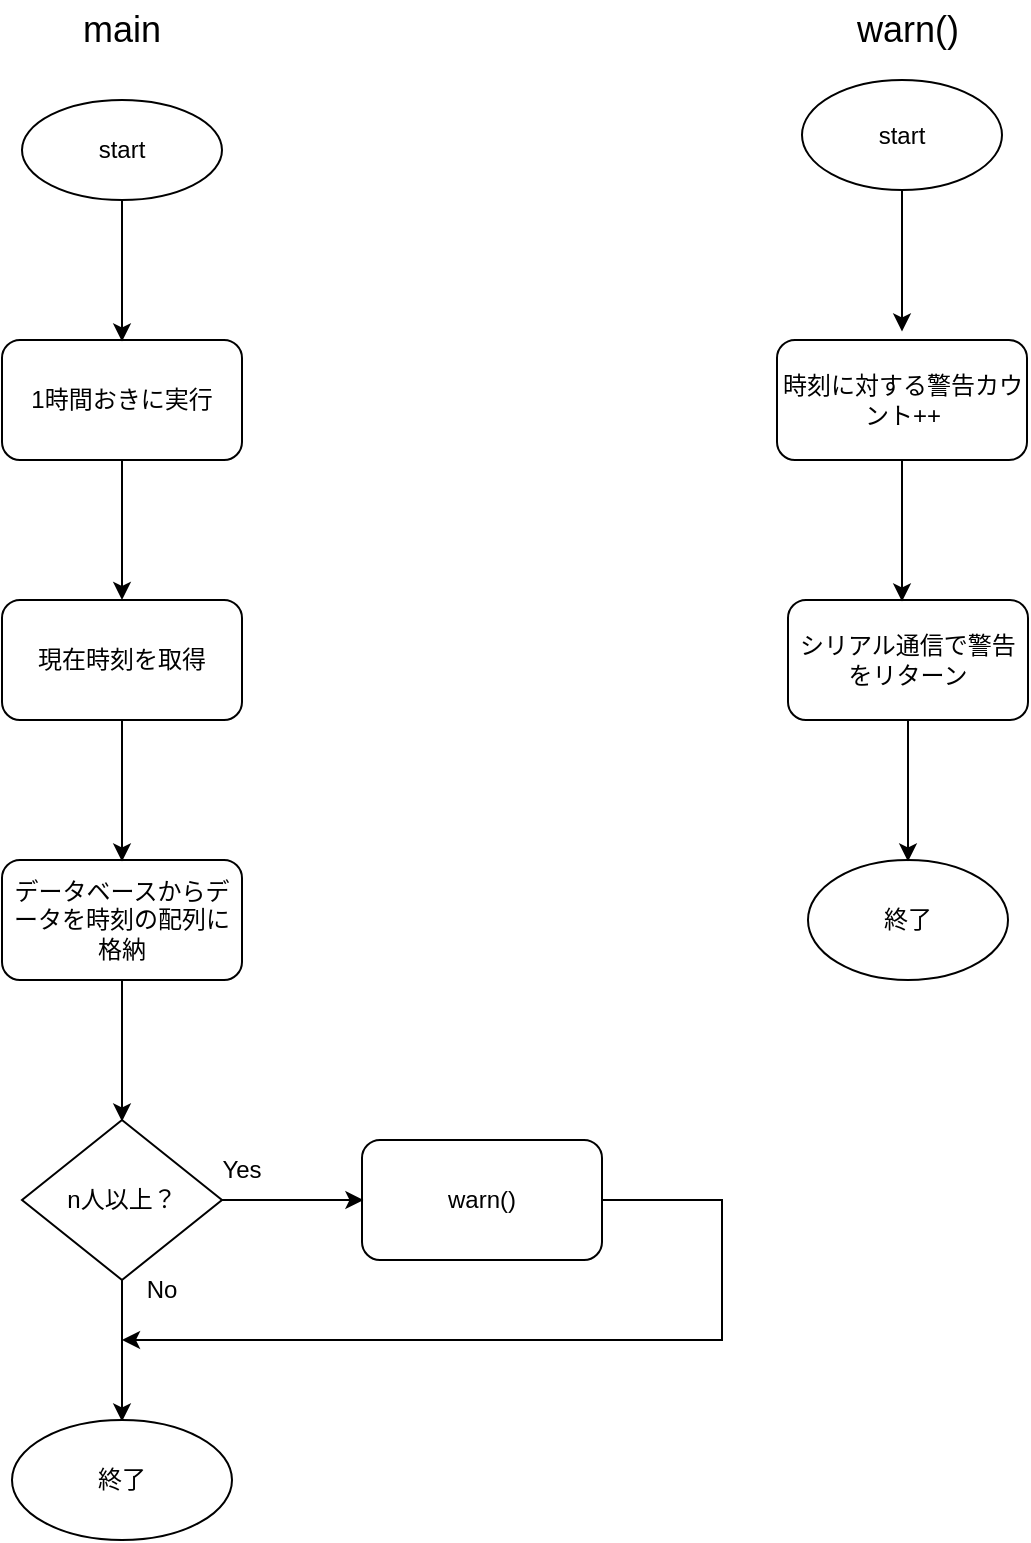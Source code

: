 <mxfile version="15.6.8" type="device"><diagram id="C5RBs43oDa-KdzZeNtuy" name="Page-1"><mxGraphModel dx="1038" dy="585" grid="1" gridSize="10" guides="1" tooltips="1" connect="1" arrows="1" fold="1" page="1" pageScale="1" pageWidth="827" pageHeight="1169" math="0" shadow="0"><root><mxCell id="WIyWlLk6GJQsqaUBKTNV-0"/><mxCell id="WIyWlLk6GJQsqaUBKTNV-1" parent="WIyWlLk6GJQsqaUBKTNV-0"/><mxCell id="sHsBMQPwD-Rj-pB-ToWE-0" value="start" style="ellipse;whiteSpace=wrap;html=1;" vertex="1" parent="WIyWlLk6GJQsqaUBKTNV-1"><mxGeometry x="170" y="80" width="100" height="50" as="geometry"/></mxCell><mxCell id="sHsBMQPwD-Rj-pB-ToWE-2" value="1時間おきに実行" style="rounded=1;whiteSpace=wrap;html=1;" vertex="1" parent="WIyWlLk6GJQsqaUBKTNV-1"><mxGeometry x="160" y="200" width="120" height="60" as="geometry"/></mxCell><mxCell id="sHsBMQPwD-Rj-pB-ToWE-4" value="現在時刻を取得" style="rounded=1;whiteSpace=wrap;html=1;" vertex="1" parent="WIyWlLk6GJQsqaUBKTNV-1"><mxGeometry x="160" y="330" width="120" height="60" as="geometry"/></mxCell><mxCell id="sHsBMQPwD-Rj-pB-ToWE-6" value="" style="endArrow=classic;html=1;rounded=0;entryX=0.5;entryY=0;entryDx=0;entryDy=0;" edge="1" parent="WIyWlLk6GJQsqaUBKTNV-1" source="sHsBMQPwD-Rj-pB-ToWE-2" target="sHsBMQPwD-Rj-pB-ToWE-4"><mxGeometry width="50" height="50" relative="1" as="geometry"><mxPoint x="220" y="290" as="sourcePoint"/><mxPoint x="220" y="320" as="targetPoint"/></mxGeometry></mxCell><mxCell id="sHsBMQPwD-Rj-pB-ToWE-7" value="" style="endArrow=classic;html=1;rounded=0;exitX=0.5;exitY=1;exitDx=0;exitDy=0;" edge="1" parent="WIyWlLk6GJQsqaUBKTNV-1" source="sHsBMQPwD-Rj-pB-ToWE-0"><mxGeometry width="50" height="50" relative="1" as="geometry"><mxPoint x="220" y="150" as="sourcePoint"/><mxPoint x="220" y="200.711" as="targetPoint"/></mxGeometry></mxCell><mxCell id="sHsBMQPwD-Rj-pB-ToWE-10" value="データベースからデータを時刻の配列に格納" style="rounded=1;whiteSpace=wrap;html=1;" vertex="1" parent="WIyWlLk6GJQsqaUBKTNV-1"><mxGeometry x="160" y="460" width="120" height="60" as="geometry"/></mxCell><mxCell id="sHsBMQPwD-Rj-pB-ToWE-12" value="" style="endArrow=classic;html=1;rounded=0;" edge="1" parent="WIyWlLk6GJQsqaUBKTNV-1" source="sHsBMQPwD-Rj-pB-ToWE-4"><mxGeometry width="50" height="50" relative="1" as="geometry"><mxPoint x="220" y="440" as="sourcePoint"/><mxPoint x="220" y="460.711" as="targetPoint"/></mxGeometry></mxCell><mxCell id="sHsBMQPwD-Rj-pB-ToWE-13" value="n人以上？" style="rhombus;whiteSpace=wrap;html=1;" vertex="1" parent="WIyWlLk6GJQsqaUBKTNV-1"><mxGeometry x="170" y="590" width="100" height="80" as="geometry"/></mxCell><mxCell id="sHsBMQPwD-Rj-pB-ToWE-14" value="" style="endArrow=classic;html=1;rounded=0;" edge="1" parent="WIyWlLk6GJQsqaUBKTNV-1" source="sHsBMQPwD-Rj-pB-ToWE-10"><mxGeometry width="50" height="50" relative="1" as="geometry"><mxPoint x="220" y="570" as="sourcePoint"/><mxPoint x="220" y="590.711" as="targetPoint"/></mxGeometry></mxCell><mxCell id="sHsBMQPwD-Rj-pB-ToWE-16" value="warn()" style="rounded=1;whiteSpace=wrap;html=1;" vertex="1" parent="WIyWlLk6GJQsqaUBKTNV-1"><mxGeometry x="340" y="600" width="120" height="60" as="geometry"/></mxCell><mxCell id="sHsBMQPwD-Rj-pB-ToWE-17" value="" style="endArrow=classic;html=1;rounded=0;" edge="1" parent="WIyWlLk6GJQsqaUBKTNV-1" source="sHsBMQPwD-Rj-pB-ToWE-13"><mxGeometry width="50" height="50" relative="1" as="geometry"><mxPoint x="270" y="680" as="sourcePoint"/><mxPoint x="340.711" y="630" as="targetPoint"/></mxGeometry></mxCell><mxCell id="sHsBMQPwD-Rj-pB-ToWE-18" value="start" style="ellipse;whiteSpace=wrap;html=1;" vertex="1" parent="WIyWlLk6GJQsqaUBKTNV-1"><mxGeometry x="560" y="70" width="100" height="55" as="geometry"/></mxCell><mxCell id="sHsBMQPwD-Rj-pB-ToWE-19" value="時刻に対する警告カウント++" style="rounded=1;whiteSpace=wrap;html=1;" vertex="1" parent="WIyWlLk6GJQsqaUBKTNV-1"><mxGeometry x="547.5" y="200" width="125" height="60" as="geometry"/></mxCell><mxCell id="sHsBMQPwD-Rj-pB-ToWE-20" value="シリアル通信で警告をリターン" style="rounded=1;whiteSpace=wrap;html=1;" vertex="1" parent="WIyWlLk6GJQsqaUBKTNV-1"><mxGeometry x="553" y="330" width="120" height="60" as="geometry"/></mxCell><mxCell id="sHsBMQPwD-Rj-pB-ToWE-21" value="" style="endArrow=classic;html=1;rounded=0;" edge="1" parent="WIyWlLk6GJQsqaUBKTNV-1" source="sHsBMQPwD-Rj-pB-ToWE-18"><mxGeometry width="50" height="50" relative="1" as="geometry"><mxPoint x="610" y="175" as="sourcePoint"/><mxPoint x="610" y="195.711" as="targetPoint"/></mxGeometry></mxCell><mxCell id="sHsBMQPwD-Rj-pB-ToWE-22" value="" style="endArrow=classic;html=1;rounded=0;" edge="1" parent="WIyWlLk6GJQsqaUBKTNV-1" source="sHsBMQPwD-Rj-pB-ToWE-19"><mxGeometry width="50" height="50" relative="1" as="geometry"><mxPoint x="610" y="310" as="sourcePoint"/><mxPoint x="610" y="330.711" as="targetPoint"/></mxGeometry></mxCell><mxCell id="sHsBMQPwD-Rj-pB-ToWE-23" value="終了" style="ellipse;whiteSpace=wrap;html=1;" vertex="1" parent="WIyWlLk6GJQsqaUBKTNV-1"><mxGeometry x="563" y="460" width="100" height="60" as="geometry"/></mxCell><mxCell id="sHsBMQPwD-Rj-pB-ToWE-24" value="" style="endArrow=classic;html=1;rounded=0;" edge="1" parent="WIyWlLk6GJQsqaUBKTNV-1" source="sHsBMQPwD-Rj-pB-ToWE-20"><mxGeometry width="50" height="50" relative="1" as="geometry"><mxPoint x="613" y="440" as="sourcePoint"/><mxPoint x="613" y="460.711" as="targetPoint"/></mxGeometry></mxCell><mxCell id="sHsBMQPwD-Rj-pB-ToWE-26" value="" style="endArrow=classic;html=1;rounded=0;" edge="1" parent="WIyWlLk6GJQsqaUBKTNV-1" source="sHsBMQPwD-Rj-pB-ToWE-13"><mxGeometry width="50" height="50" relative="1" as="geometry"><mxPoint x="220" y="720" as="sourcePoint"/><mxPoint x="220" y="740.711" as="targetPoint"/></mxGeometry></mxCell><mxCell id="sHsBMQPwD-Rj-pB-ToWE-31" value="&lt;font style=&quot;font-size: 18px&quot;&gt;main&lt;/font&gt;" style="text;html=1;strokeColor=none;fillColor=none;align=center;verticalAlign=middle;whiteSpace=wrap;rounded=0;" vertex="1" parent="WIyWlLk6GJQsqaUBKTNV-1"><mxGeometry x="190" y="30" width="60" height="30" as="geometry"/></mxCell><mxCell id="sHsBMQPwD-Rj-pB-ToWE-32" value="warn()" style="text;html=1;strokeColor=none;fillColor=none;align=center;verticalAlign=middle;whiteSpace=wrap;rounded=0;fontSize=18;" vertex="1" parent="WIyWlLk6GJQsqaUBKTNV-1"><mxGeometry x="583" y="30" width="60" height="30" as="geometry"/></mxCell><mxCell id="sHsBMQPwD-Rj-pB-ToWE-33" value="" style="endArrow=classic;html=1;rounded=0;fontSize=18;exitX=1;exitY=0.5;exitDx=0;exitDy=0;" edge="1" parent="WIyWlLk6GJQsqaUBKTNV-1" source="sHsBMQPwD-Rj-pB-ToWE-16"><mxGeometry width="50" height="50" relative="1" as="geometry"><mxPoint x="470" y="660" as="sourcePoint"/><mxPoint x="220" y="700" as="targetPoint"/><Array as="points"><mxPoint x="520" y="630"/><mxPoint x="520" y="700"/></Array></mxGeometry></mxCell><mxCell id="sHsBMQPwD-Rj-pB-ToWE-39" value="Yes" style="text;html=1;strokeColor=none;fillColor=none;align=center;verticalAlign=middle;whiteSpace=wrap;rounded=0;fontSize=12;" vertex="1" parent="WIyWlLk6GJQsqaUBKTNV-1"><mxGeometry x="250" y="600" width="60" height="30" as="geometry"/></mxCell><mxCell id="sHsBMQPwD-Rj-pB-ToWE-40" value="No" style="text;html=1;strokeColor=none;fillColor=none;align=center;verticalAlign=middle;whiteSpace=wrap;rounded=0;fontSize=12;" vertex="1" parent="WIyWlLk6GJQsqaUBKTNV-1"><mxGeometry x="210" y="660" width="60" height="30" as="geometry"/></mxCell><mxCell id="sHsBMQPwD-Rj-pB-ToWE-42" value="終了" style="ellipse;whiteSpace=wrap;html=1;fontSize=12;" vertex="1" parent="WIyWlLk6GJQsqaUBKTNV-1"><mxGeometry x="165" y="740" width="110" height="60" as="geometry"/></mxCell></root></mxGraphModel></diagram></mxfile>